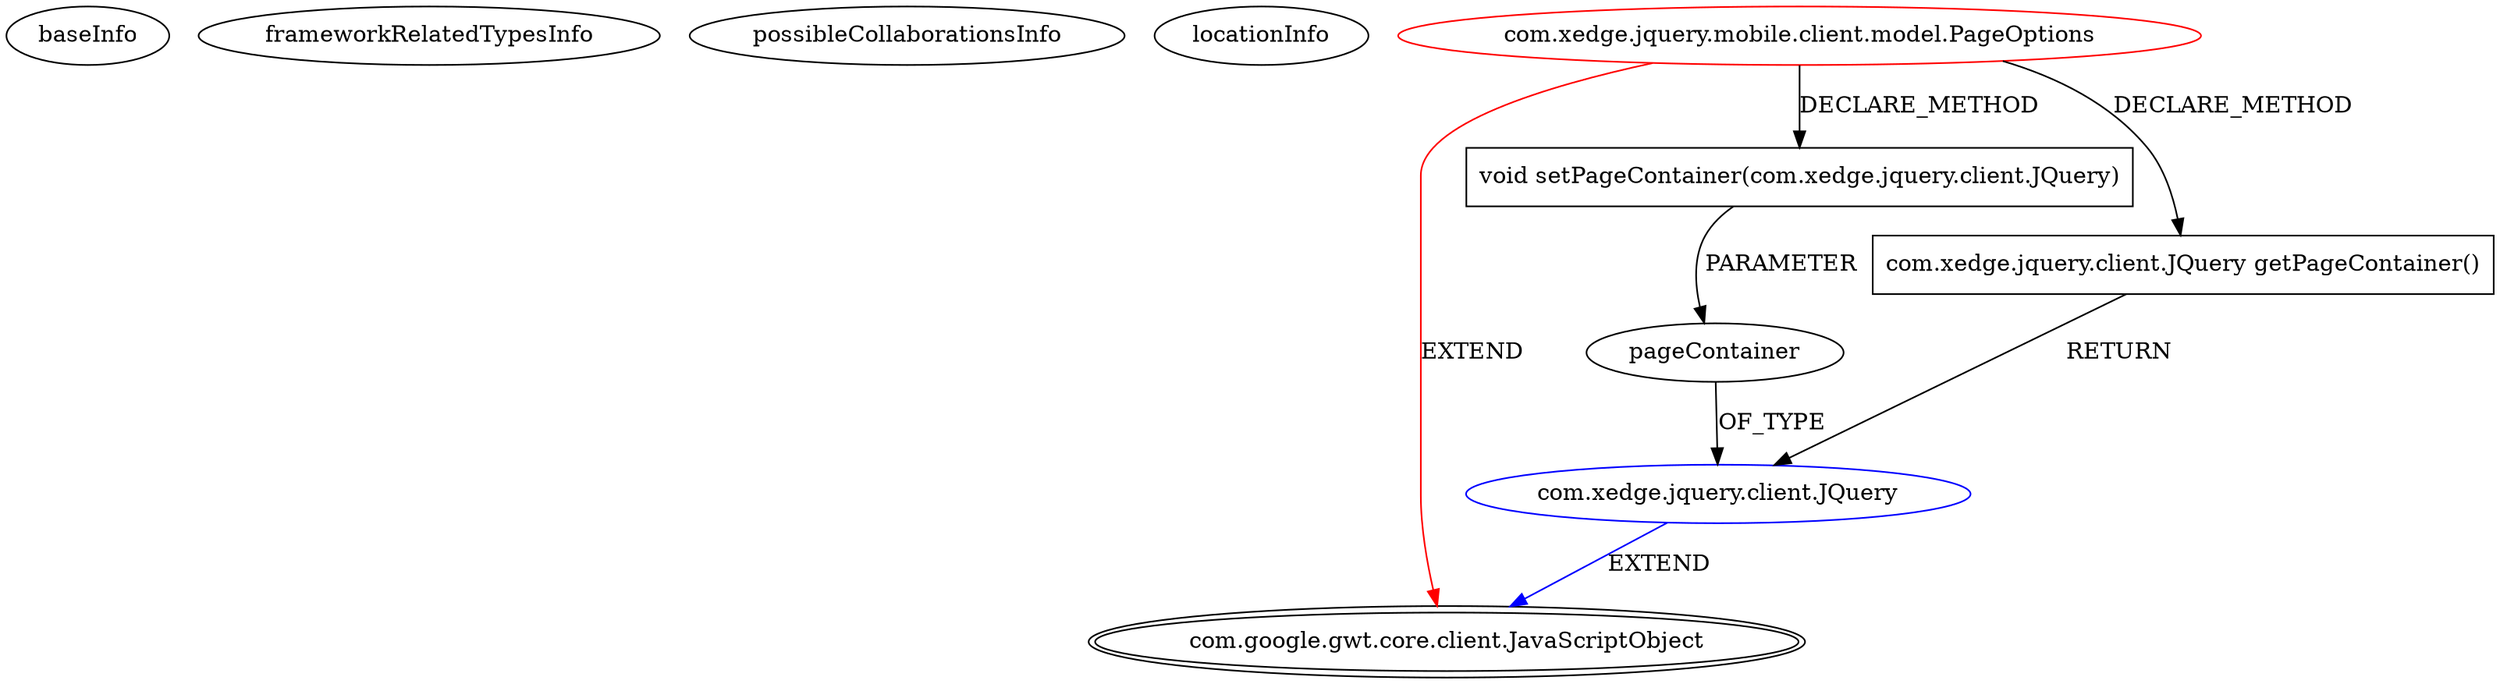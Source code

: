 digraph {
baseInfo[graphId=946,category="extension_graph",isAnonymous=false,possibleRelation=true]
frameworkRelatedTypesInfo[0="com.google.gwt.core.client.JavaScriptObject"]
possibleCollaborationsInfo[0="946~CLIENT_METHOD_DECLARATION-RETURN_TYPE-CLIENT_METHOD_DECLARATION-PARAMETER_DECLARATION-~com.google.gwt.core.client.JavaScriptObject ~com.google.gwt.core.client.JavaScriptObject ~false~false"]
locationInfo[projectName="brychcy-gwt-jquery",filePath="/brychcy-gwt-jquery/gwt-jquery-master/src/com/xedge/jquery/mobile/client/model/PageOptions.java",contextSignature="PageOptions",graphId="946"]
0[label="com.xedge.jquery.mobile.client.model.PageOptions",vertexType="ROOT_CLIENT_CLASS_DECLARATION",isFrameworkType=false,color=red]
1[label="com.google.gwt.core.client.JavaScriptObject",vertexType="FRAMEWORK_CLASS_TYPE",isFrameworkType=true,peripheries=2]
5[label="void setPageContainer(com.xedge.jquery.client.JQuery)",vertexType="CLIENT_METHOD_DECLARATION",isFrameworkType=false,shape=box]
6[label="pageContainer",vertexType="PARAMETER_DECLARATION",isFrameworkType=false]
7[label="com.xedge.jquery.client.JQuery",vertexType="REFERENCE_CLIENT_CLASS_DECLARATION",isFrameworkType=false,color=blue]
9[label="com.xedge.jquery.client.JQuery getPageContainer()",vertexType="CLIENT_METHOD_DECLARATION",isFrameworkType=false,shape=box]
0->1[label="EXTEND",color=red]
0->5[label="DECLARE_METHOD"]
7->1[label="EXTEND",color=blue]
6->7[label="OF_TYPE"]
5->6[label="PARAMETER"]
0->9[label="DECLARE_METHOD"]
9->7[label="RETURN"]
}
